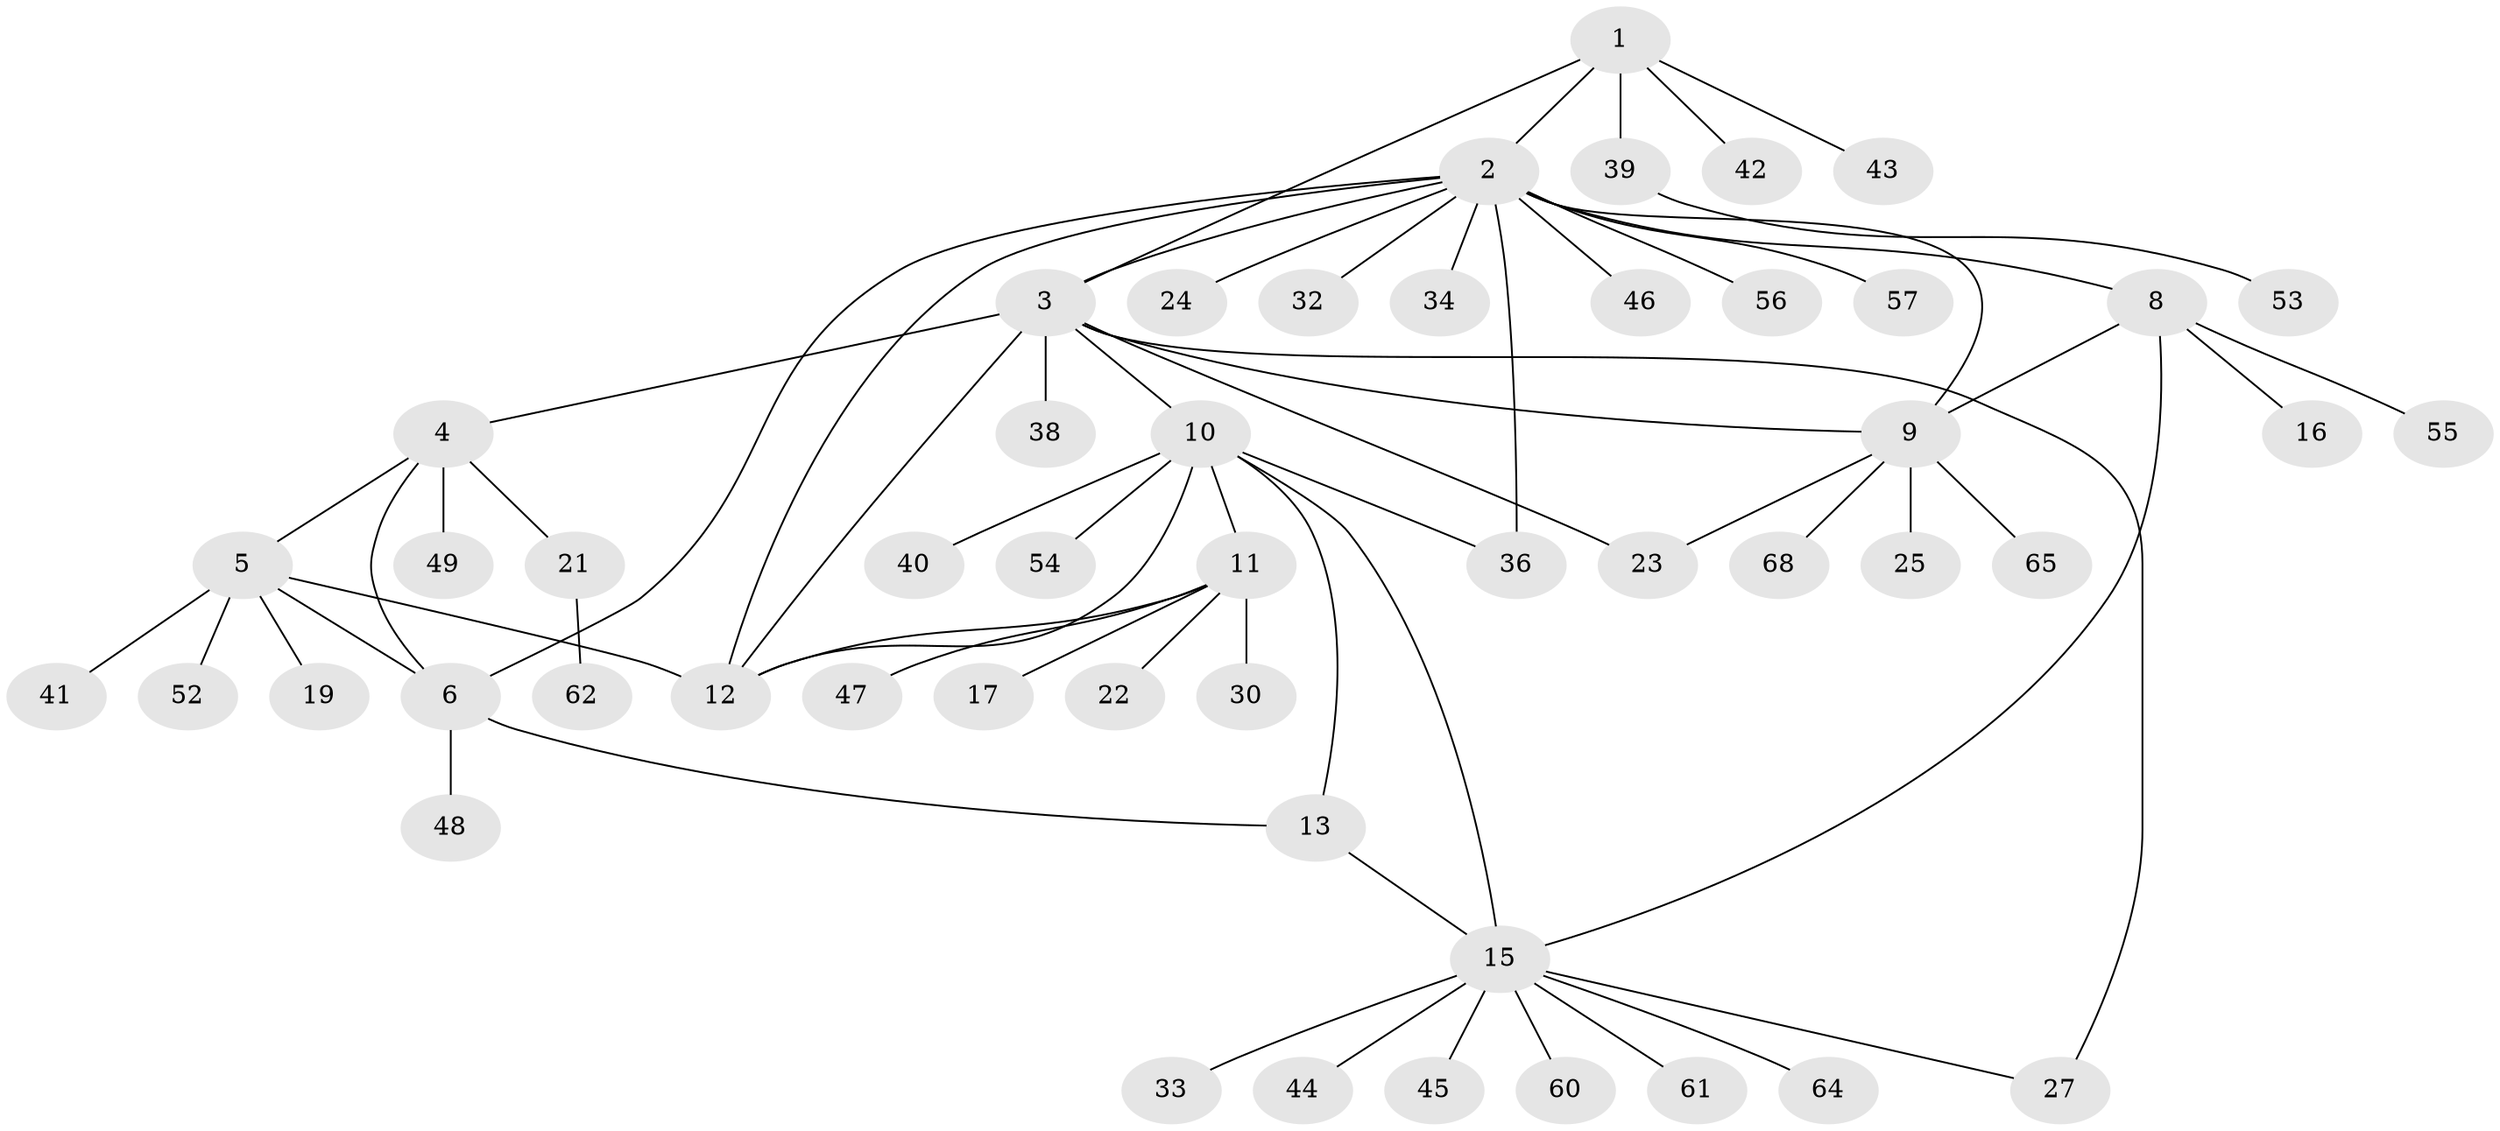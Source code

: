 // original degree distribution, {5: 0.058823529411764705, 6: 0.058823529411764705, 9: 0.04411764705882353, 7: 0.029411764705882353, 4: 0.014705882352941176, 3: 0.058823529411764705, 1: 0.5441176470588235, 2: 0.19117647058823528}
// Generated by graph-tools (version 1.1) at 2025/11/02/27/25 16:11:31]
// undirected, 51 vertices, 65 edges
graph export_dot {
graph [start="1"]
  node [color=gray90,style=filled];
  1 [super="+28"];
  2 [super="+7"];
  3 [super="+31"];
  4 [super="+29"];
  5 [super="+66"];
  6 [super="+20"];
  8 [super="+35"];
  9 [super="+26"];
  10 [super="+14"];
  11 [super="+18"];
  12;
  13;
  15 [super="+58"];
  16;
  17 [super="+51"];
  19;
  21;
  22;
  23;
  24;
  25;
  27 [super="+59"];
  30 [super="+37"];
  32;
  33;
  34;
  36;
  38;
  39 [super="+63"];
  40;
  41 [super="+50"];
  42;
  43;
  44;
  45;
  46;
  47;
  48;
  49;
  52;
  53;
  54;
  55;
  56;
  57;
  60;
  61;
  62;
  64 [super="+67"];
  65;
  68;
  1 -- 2;
  1 -- 3;
  1 -- 39;
  1 -- 43;
  1 -- 42;
  2 -- 3;
  2 -- 34;
  2 -- 56;
  2 -- 57;
  2 -- 32;
  2 -- 36;
  2 -- 6;
  2 -- 8;
  2 -- 9;
  2 -- 12;
  2 -- 46;
  2 -- 24;
  3 -- 4;
  3 -- 12;
  3 -- 23;
  3 -- 38;
  3 -- 10;
  3 -- 27;
  3 -- 9;
  4 -- 5;
  4 -- 6;
  4 -- 21;
  4 -- 49;
  5 -- 6;
  5 -- 12;
  5 -- 19;
  5 -- 41;
  5 -- 52;
  6 -- 13;
  6 -- 48;
  8 -- 9;
  8 -- 15;
  8 -- 16;
  8 -- 55;
  9 -- 23;
  9 -- 25;
  9 -- 65;
  9 -- 68;
  10 -- 11;
  10 -- 12;
  10 -- 36;
  10 -- 54;
  10 -- 40;
  10 -- 13;
  10 -- 15;
  11 -- 12;
  11 -- 17;
  11 -- 30;
  11 -- 22;
  11 -- 47;
  13 -- 15;
  15 -- 27;
  15 -- 33;
  15 -- 44;
  15 -- 45;
  15 -- 61;
  15 -- 64;
  15 -- 60;
  21 -- 62;
  39 -- 53;
}
